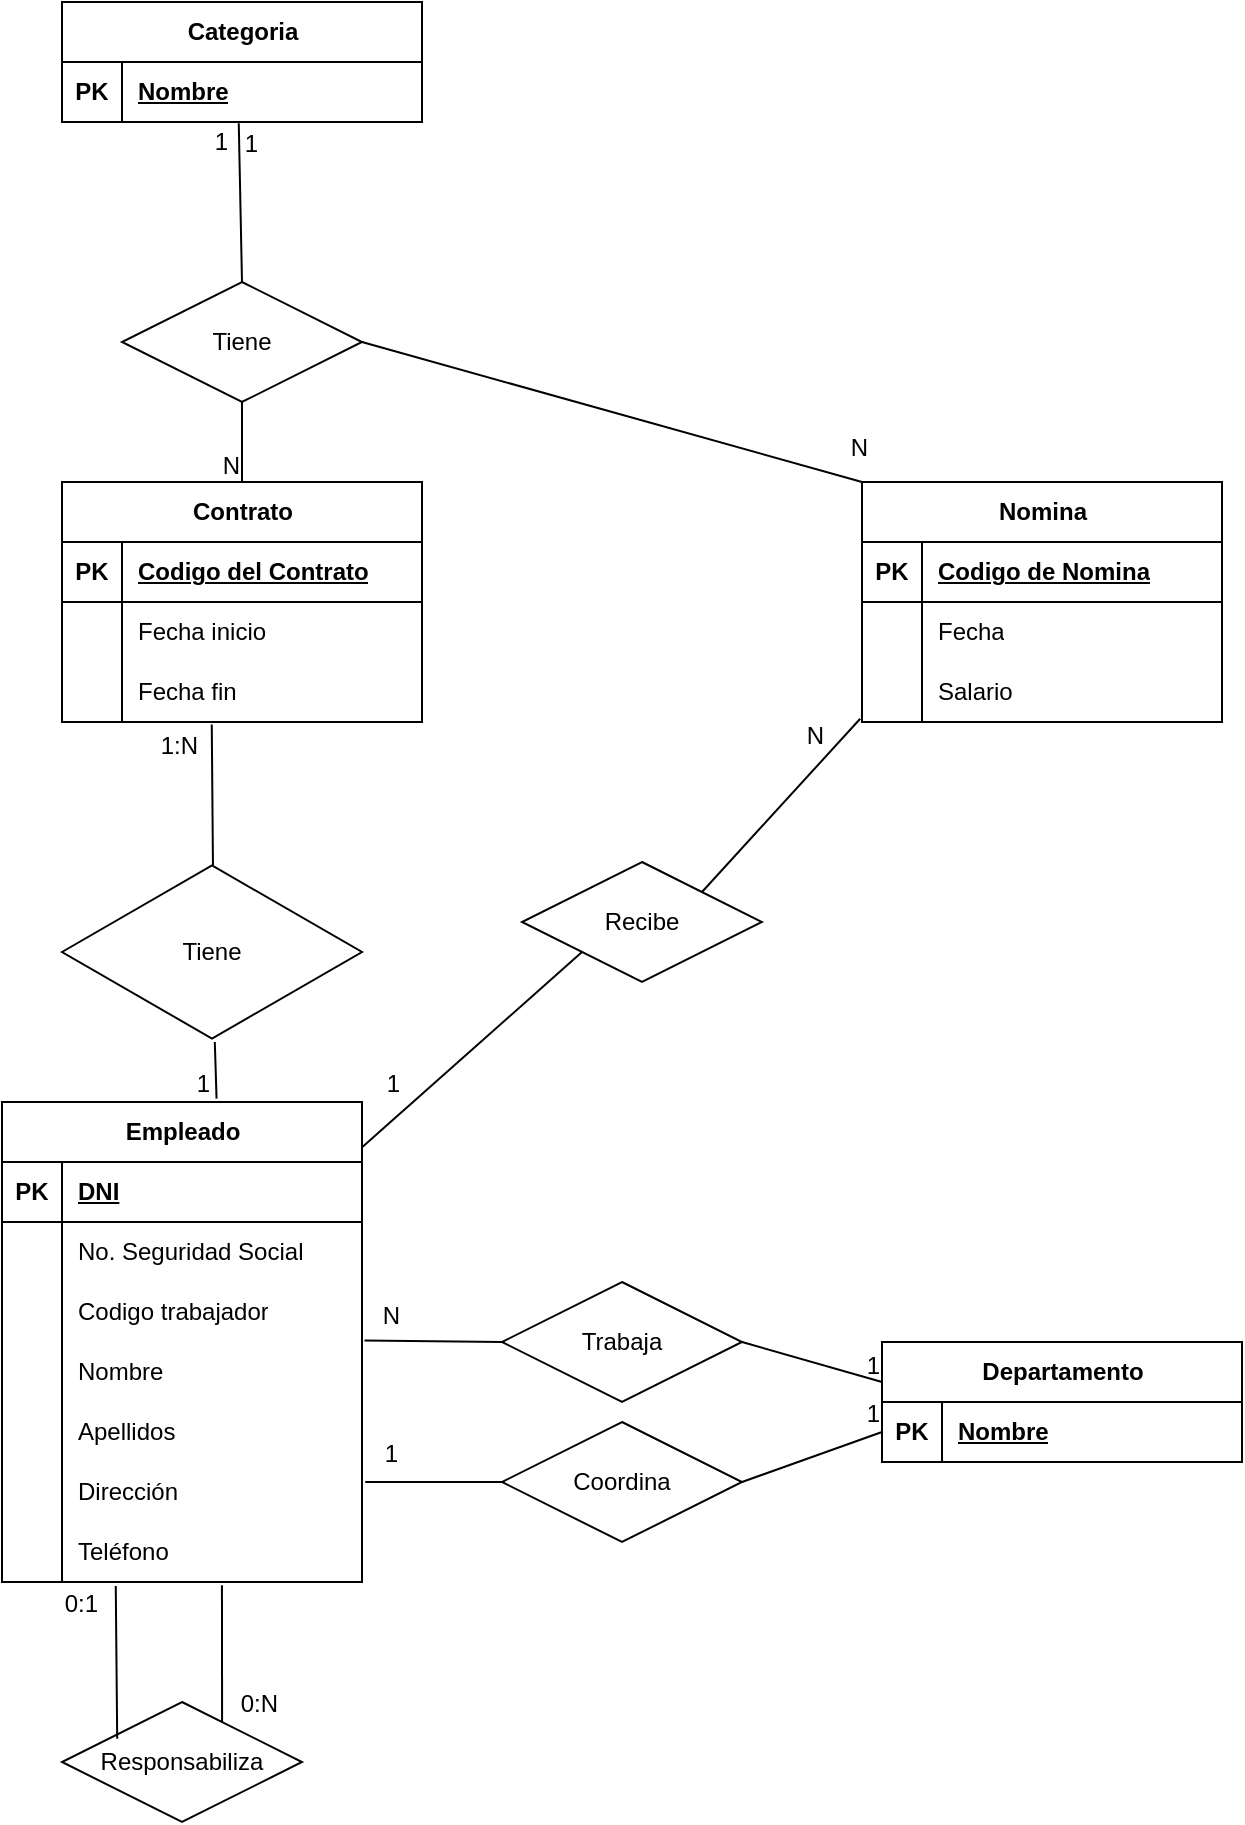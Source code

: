 <mxfile version="21.0.8" type="github">
  <diagram name="Página-1" id="8KKt6G1CIv87-5OnyRZG">
    <mxGraphModel dx="1430" dy="1944" grid="1" gridSize="10" guides="1" tooltips="1" connect="1" arrows="1" fold="1" page="1" pageScale="1" pageWidth="827" pageHeight="1169" math="0" shadow="0">
      <root>
        <mxCell id="0" />
        <mxCell id="1" parent="0" />
        <mxCell id="zrMCOAEATUfnwbdSrfln-1" value="Empleado" style="shape=table;startSize=30;container=1;collapsible=1;childLayout=tableLayout;fixedRows=1;rowLines=0;fontStyle=1;align=center;resizeLast=1;html=1;" parent="1" vertex="1">
          <mxGeometry x="50" y="160" width="180" height="240" as="geometry" />
        </mxCell>
        <mxCell id="zrMCOAEATUfnwbdSrfln-2" value="" style="shape=tableRow;horizontal=0;startSize=0;swimlaneHead=0;swimlaneBody=0;fillColor=none;collapsible=0;dropTarget=0;points=[[0,0.5],[1,0.5]];portConstraint=eastwest;top=0;left=0;right=0;bottom=1;" parent="zrMCOAEATUfnwbdSrfln-1" vertex="1">
          <mxGeometry y="30" width="180" height="30" as="geometry" />
        </mxCell>
        <mxCell id="zrMCOAEATUfnwbdSrfln-3" value="PK" style="shape=partialRectangle;connectable=0;fillColor=none;top=0;left=0;bottom=0;right=0;fontStyle=1;overflow=hidden;whiteSpace=wrap;html=1;" parent="zrMCOAEATUfnwbdSrfln-2" vertex="1">
          <mxGeometry width="30" height="30" as="geometry">
            <mxRectangle width="30" height="30" as="alternateBounds" />
          </mxGeometry>
        </mxCell>
        <mxCell id="zrMCOAEATUfnwbdSrfln-4" value="DNI" style="shape=partialRectangle;connectable=0;fillColor=none;top=0;left=0;bottom=0;right=0;align=left;spacingLeft=6;fontStyle=5;overflow=hidden;whiteSpace=wrap;html=1;" parent="zrMCOAEATUfnwbdSrfln-2" vertex="1">
          <mxGeometry x="30" width="150" height="30" as="geometry">
            <mxRectangle width="150" height="30" as="alternateBounds" />
          </mxGeometry>
        </mxCell>
        <mxCell id="zrMCOAEATUfnwbdSrfln-5" value="" style="shape=tableRow;horizontal=0;startSize=0;swimlaneHead=0;swimlaneBody=0;fillColor=none;collapsible=0;dropTarget=0;points=[[0,0.5],[1,0.5]];portConstraint=eastwest;top=0;left=0;right=0;bottom=0;" parent="zrMCOAEATUfnwbdSrfln-1" vertex="1">
          <mxGeometry y="60" width="180" height="30" as="geometry" />
        </mxCell>
        <mxCell id="zrMCOAEATUfnwbdSrfln-6" value="" style="shape=partialRectangle;connectable=0;fillColor=none;top=0;left=0;bottom=0;right=0;editable=1;overflow=hidden;whiteSpace=wrap;html=1;" parent="zrMCOAEATUfnwbdSrfln-5" vertex="1">
          <mxGeometry width="30" height="30" as="geometry">
            <mxRectangle width="30" height="30" as="alternateBounds" />
          </mxGeometry>
        </mxCell>
        <mxCell id="zrMCOAEATUfnwbdSrfln-7" value="No. Seguridad Social" style="shape=partialRectangle;connectable=0;fillColor=none;top=0;left=0;bottom=0;right=0;align=left;spacingLeft=6;overflow=hidden;whiteSpace=wrap;html=1;" parent="zrMCOAEATUfnwbdSrfln-5" vertex="1">
          <mxGeometry x="30" width="150" height="30" as="geometry">
            <mxRectangle width="150" height="30" as="alternateBounds" />
          </mxGeometry>
        </mxCell>
        <mxCell id="zrMCOAEATUfnwbdSrfln-8" value="" style="shape=tableRow;horizontal=0;startSize=0;swimlaneHead=0;swimlaneBody=0;fillColor=none;collapsible=0;dropTarget=0;points=[[0,0.5],[1,0.5]];portConstraint=eastwest;top=0;left=0;right=0;bottom=0;" parent="zrMCOAEATUfnwbdSrfln-1" vertex="1">
          <mxGeometry y="90" width="180" height="30" as="geometry" />
        </mxCell>
        <mxCell id="zrMCOAEATUfnwbdSrfln-9" value="" style="shape=partialRectangle;connectable=0;fillColor=none;top=0;left=0;bottom=0;right=0;editable=1;overflow=hidden;whiteSpace=wrap;html=1;" parent="zrMCOAEATUfnwbdSrfln-8" vertex="1">
          <mxGeometry width="30" height="30" as="geometry">
            <mxRectangle width="30" height="30" as="alternateBounds" />
          </mxGeometry>
        </mxCell>
        <mxCell id="zrMCOAEATUfnwbdSrfln-10" value="Codigo trabajador" style="shape=partialRectangle;connectable=0;fillColor=none;top=0;left=0;bottom=0;right=0;align=left;spacingLeft=6;overflow=hidden;whiteSpace=wrap;html=1;" parent="zrMCOAEATUfnwbdSrfln-8" vertex="1">
          <mxGeometry x="30" width="150" height="30" as="geometry">
            <mxRectangle width="150" height="30" as="alternateBounds" />
          </mxGeometry>
        </mxCell>
        <mxCell id="zrMCOAEATUfnwbdSrfln-11" value="" style="shape=tableRow;horizontal=0;startSize=0;swimlaneHead=0;swimlaneBody=0;fillColor=none;collapsible=0;dropTarget=0;points=[[0,0.5],[1,0.5]];portConstraint=eastwest;top=0;left=0;right=0;bottom=0;" parent="zrMCOAEATUfnwbdSrfln-1" vertex="1">
          <mxGeometry y="120" width="180" height="30" as="geometry" />
        </mxCell>
        <mxCell id="zrMCOAEATUfnwbdSrfln-12" value="" style="shape=partialRectangle;connectable=0;fillColor=none;top=0;left=0;bottom=0;right=0;editable=1;overflow=hidden;whiteSpace=wrap;html=1;" parent="zrMCOAEATUfnwbdSrfln-11" vertex="1">
          <mxGeometry width="30" height="30" as="geometry">
            <mxRectangle width="30" height="30" as="alternateBounds" />
          </mxGeometry>
        </mxCell>
        <mxCell id="zrMCOAEATUfnwbdSrfln-13" value="Nombre" style="shape=partialRectangle;connectable=0;fillColor=none;top=0;left=0;bottom=0;right=0;align=left;spacingLeft=6;overflow=hidden;whiteSpace=wrap;html=1;" parent="zrMCOAEATUfnwbdSrfln-11" vertex="1">
          <mxGeometry x="30" width="150" height="30" as="geometry">
            <mxRectangle width="150" height="30" as="alternateBounds" />
          </mxGeometry>
        </mxCell>
        <mxCell id="zrMCOAEATUfnwbdSrfln-20" value="" style="shape=tableRow;horizontal=0;startSize=0;swimlaneHead=0;swimlaneBody=0;fillColor=none;collapsible=0;dropTarget=0;points=[[0,0.5],[1,0.5]];portConstraint=eastwest;top=0;left=0;right=0;bottom=0;" parent="zrMCOAEATUfnwbdSrfln-1" vertex="1">
          <mxGeometry y="150" width="180" height="30" as="geometry" />
        </mxCell>
        <mxCell id="zrMCOAEATUfnwbdSrfln-21" value="" style="shape=partialRectangle;connectable=0;fillColor=none;top=0;left=0;bottom=0;right=0;editable=1;overflow=hidden;whiteSpace=wrap;html=1;" parent="zrMCOAEATUfnwbdSrfln-20" vertex="1">
          <mxGeometry width="30" height="30" as="geometry">
            <mxRectangle width="30" height="30" as="alternateBounds" />
          </mxGeometry>
        </mxCell>
        <mxCell id="zrMCOAEATUfnwbdSrfln-22" value="Apellidos" style="shape=partialRectangle;connectable=0;fillColor=none;top=0;left=0;bottom=0;right=0;align=left;spacingLeft=6;overflow=hidden;whiteSpace=wrap;html=1;" parent="zrMCOAEATUfnwbdSrfln-20" vertex="1">
          <mxGeometry x="30" width="150" height="30" as="geometry">
            <mxRectangle width="150" height="30" as="alternateBounds" />
          </mxGeometry>
        </mxCell>
        <mxCell id="zrMCOAEATUfnwbdSrfln-23" value="" style="shape=tableRow;horizontal=0;startSize=0;swimlaneHead=0;swimlaneBody=0;fillColor=none;collapsible=0;dropTarget=0;points=[[0,0.5],[1,0.5]];portConstraint=eastwest;top=0;left=0;right=0;bottom=0;" parent="zrMCOAEATUfnwbdSrfln-1" vertex="1">
          <mxGeometry y="180" width="180" height="30" as="geometry" />
        </mxCell>
        <mxCell id="zrMCOAEATUfnwbdSrfln-24" value="" style="shape=partialRectangle;connectable=0;fillColor=none;top=0;left=0;bottom=0;right=0;editable=1;overflow=hidden;whiteSpace=wrap;html=1;" parent="zrMCOAEATUfnwbdSrfln-23" vertex="1">
          <mxGeometry width="30" height="30" as="geometry">
            <mxRectangle width="30" height="30" as="alternateBounds" />
          </mxGeometry>
        </mxCell>
        <mxCell id="zrMCOAEATUfnwbdSrfln-25" value="Dirección" style="shape=partialRectangle;connectable=0;fillColor=none;top=0;left=0;bottom=0;right=0;align=left;spacingLeft=6;overflow=hidden;whiteSpace=wrap;html=1;" parent="zrMCOAEATUfnwbdSrfln-23" vertex="1">
          <mxGeometry x="30" width="150" height="30" as="geometry">
            <mxRectangle width="150" height="30" as="alternateBounds" />
          </mxGeometry>
        </mxCell>
        <mxCell id="zrMCOAEATUfnwbdSrfln-26" value="" style="shape=tableRow;horizontal=0;startSize=0;swimlaneHead=0;swimlaneBody=0;fillColor=none;collapsible=0;dropTarget=0;points=[[0,0.5],[1,0.5]];portConstraint=eastwest;top=0;left=0;right=0;bottom=0;" parent="zrMCOAEATUfnwbdSrfln-1" vertex="1">
          <mxGeometry y="210" width="180" height="30" as="geometry" />
        </mxCell>
        <mxCell id="zrMCOAEATUfnwbdSrfln-27" value="" style="shape=partialRectangle;connectable=0;fillColor=none;top=0;left=0;bottom=0;right=0;editable=1;overflow=hidden;whiteSpace=wrap;html=1;" parent="zrMCOAEATUfnwbdSrfln-26" vertex="1">
          <mxGeometry width="30" height="30" as="geometry">
            <mxRectangle width="30" height="30" as="alternateBounds" />
          </mxGeometry>
        </mxCell>
        <mxCell id="zrMCOAEATUfnwbdSrfln-28" value="Teléfono" style="shape=partialRectangle;connectable=0;fillColor=none;top=0;left=0;bottom=0;right=0;align=left;spacingLeft=6;overflow=hidden;whiteSpace=wrap;html=1;" parent="zrMCOAEATUfnwbdSrfln-26" vertex="1">
          <mxGeometry x="30" width="150" height="30" as="geometry">
            <mxRectangle width="150" height="30" as="alternateBounds" />
          </mxGeometry>
        </mxCell>
        <mxCell id="zrMCOAEATUfnwbdSrfln-29" value="Departamento" style="shape=table;startSize=30;container=1;collapsible=1;childLayout=tableLayout;fixedRows=1;rowLines=0;fontStyle=1;align=center;resizeLast=1;html=1;" parent="1" vertex="1">
          <mxGeometry x="490" y="280" width="180" height="60" as="geometry" />
        </mxCell>
        <mxCell id="zrMCOAEATUfnwbdSrfln-30" value="" style="shape=tableRow;horizontal=0;startSize=0;swimlaneHead=0;swimlaneBody=0;fillColor=none;collapsible=0;dropTarget=0;points=[[0,0.5],[1,0.5]];portConstraint=eastwest;top=0;left=0;right=0;bottom=1;" parent="zrMCOAEATUfnwbdSrfln-29" vertex="1">
          <mxGeometry y="30" width="180" height="30" as="geometry" />
        </mxCell>
        <mxCell id="zrMCOAEATUfnwbdSrfln-31" value="PK" style="shape=partialRectangle;connectable=0;fillColor=none;top=0;left=0;bottom=0;right=0;fontStyle=1;overflow=hidden;whiteSpace=wrap;html=1;" parent="zrMCOAEATUfnwbdSrfln-30" vertex="1">
          <mxGeometry width="30" height="30" as="geometry">
            <mxRectangle width="30" height="30" as="alternateBounds" />
          </mxGeometry>
        </mxCell>
        <mxCell id="zrMCOAEATUfnwbdSrfln-32" value="Nombre" style="shape=partialRectangle;connectable=0;fillColor=none;top=0;left=0;bottom=0;right=0;align=left;spacingLeft=6;fontStyle=5;overflow=hidden;whiteSpace=wrap;html=1;" parent="zrMCOAEATUfnwbdSrfln-30" vertex="1">
          <mxGeometry x="30" width="150" height="30" as="geometry">
            <mxRectangle width="150" height="30" as="alternateBounds" />
          </mxGeometry>
        </mxCell>
        <mxCell id="zrMCOAEATUfnwbdSrfln-42" value="Contrato" style="shape=table;startSize=30;container=1;collapsible=1;childLayout=tableLayout;fixedRows=1;rowLines=0;fontStyle=1;align=center;resizeLast=1;html=1;" parent="1" vertex="1">
          <mxGeometry x="80" y="-150" width="180" height="120" as="geometry" />
        </mxCell>
        <mxCell id="zrMCOAEATUfnwbdSrfln-43" value="" style="shape=tableRow;horizontal=0;startSize=0;swimlaneHead=0;swimlaneBody=0;fillColor=none;collapsible=0;dropTarget=0;points=[[0,0.5],[1,0.5]];portConstraint=eastwest;top=0;left=0;right=0;bottom=1;" parent="zrMCOAEATUfnwbdSrfln-42" vertex="1">
          <mxGeometry y="30" width="180" height="30" as="geometry" />
        </mxCell>
        <mxCell id="zrMCOAEATUfnwbdSrfln-44" value="PK" style="shape=partialRectangle;connectable=0;fillColor=none;top=0;left=0;bottom=0;right=0;fontStyle=1;overflow=hidden;whiteSpace=wrap;html=1;" parent="zrMCOAEATUfnwbdSrfln-43" vertex="1">
          <mxGeometry width="30" height="30" as="geometry">
            <mxRectangle width="30" height="30" as="alternateBounds" />
          </mxGeometry>
        </mxCell>
        <mxCell id="zrMCOAEATUfnwbdSrfln-45" value="Codigo del Contrato" style="shape=partialRectangle;connectable=0;fillColor=none;top=0;left=0;bottom=0;right=0;align=left;spacingLeft=6;fontStyle=5;overflow=hidden;whiteSpace=wrap;html=1;" parent="zrMCOAEATUfnwbdSrfln-43" vertex="1">
          <mxGeometry x="30" width="150" height="30" as="geometry">
            <mxRectangle width="150" height="30" as="alternateBounds" />
          </mxGeometry>
        </mxCell>
        <mxCell id="zrMCOAEATUfnwbdSrfln-46" value="" style="shape=tableRow;horizontal=0;startSize=0;swimlaneHead=0;swimlaneBody=0;fillColor=none;collapsible=0;dropTarget=0;points=[[0,0.5],[1,0.5]];portConstraint=eastwest;top=0;left=0;right=0;bottom=0;" parent="zrMCOAEATUfnwbdSrfln-42" vertex="1">
          <mxGeometry y="60" width="180" height="30" as="geometry" />
        </mxCell>
        <mxCell id="zrMCOAEATUfnwbdSrfln-47" value="" style="shape=partialRectangle;connectable=0;fillColor=none;top=0;left=0;bottom=0;right=0;editable=1;overflow=hidden;whiteSpace=wrap;html=1;" parent="zrMCOAEATUfnwbdSrfln-46" vertex="1">
          <mxGeometry width="30" height="30" as="geometry">
            <mxRectangle width="30" height="30" as="alternateBounds" />
          </mxGeometry>
        </mxCell>
        <mxCell id="zrMCOAEATUfnwbdSrfln-48" value="Fecha inicio" style="shape=partialRectangle;connectable=0;fillColor=none;top=0;left=0;bottom=0;right=0;align=left;spacingLeft=6;overflow=hidden;whiteSpace=wrap;html=1;" parent="zrMCOAEATUfnwbdSrfln-46" vertex="1">
          <mxGeometry x="30" width="150" height="30" as="geometry">
            <mxRectangle width="150" height="30" as="alternateBounds" />
          </mxGeometry>
        </mxCell>
        <mxCell id="zrMCOAEATUfnwbdSrfln-49" value="" style="shape=tableRow;horizontal=0;startSize=0;swimlaneHead=0;swimlaneBody=0;fillColor=none;collapsible=0;dropTarget=0;points=[[0,0.5],[1,0.5]];portConstraint=eastwest;top=0;left=0;right=0;bottom=0;" parent="zrMCOAEATUfnwbdSrfln-42" vertex="1">
          <mxGeometry y="90" width="180" height="30" as="geometry" />
        </mxCell>
        <mxCell id="zrMCOAEATUfnwbdSrfln-50" value="" style="shape=partialRectangle;connectable=0;fillColor=none;top=0;left=0;bottom=0;right=0;editable=1;overflow=hidden;whiteSpace=wrap;html=1;" parent="zrMCOAEATUfnwbdSrfln-49" vertex="1">
          <mxGeometry width="30" height="30" as="geometry">
            <mxRectangle width="30" height="30" as="alternateBounds" />
          </mxGeometry>
        </mxCell>
        <mxCell id="zrMCOAEATUfnwbdSrfln-51" value="Fecha fin" style="shape=partialRectangle;connectable=0;fillColor=none;top=0;left=0;bottom=0;right=0;align=left;spacingLeft=6;overflow=hidden;whiteSpace=wrap;html=1;" parent="zrMCOAEATUfnwbdSrfln-49" vertex="1">
          <mxGeometry x="30" width="150" height="30" as="geometry">
            <mxRectangle width="150" height="30" as="alternateBounds" />
          </mxGeometry>
        </mxCell>
        <mxCell id="zrMCOAEATUfnwbdSrfln-76" value="Responsabiliza" style="shape=rhombus;perimeter=rhombusPerimeter;whiteSpace=wrap;html=1;align=center;" parent="1" vertex="1">
          <mxGeometry x="80" y="460" width="120" height="60" as="geometry" />
        </mxCell>
        <mxCell id="zrMCOAEATUfnwbdSrfln-77" value="Trabaja" style="shape=rhombus;perimeter=rhombusPerimeter;whiteSpace=wrap;html=1;align=center;" parent="1" vertex="1">
          <mxGeometry x="300" y="250" width="120" height="60" as="geometry" />
        </mxCell>
        <mxCell id="zrMCOAEATUfnwbdSrfln-80" value="" style="endArrow=none;html=1;rounded=0;entryX=0;entryY=0.333;entryDx=0;entryDy=0;entryPerimeter=0;exitX=1;exitY=0.5;exitDx=0;exitDy=0;" parent="1" source="zrMCOAEATUfnwbdSrfln-77" target="zrMCOAEATUfnwbdSrfln-29" edge="1">
          <mxGeometry relative="1" as="geometry">
            <mxPoint x="310" y="270" as="sourcePoint" />
            <mxPoint x="470" y="270" as="targetPoint" />
          </mxGeometry>
        </mxCell>
        <mxCell id="zrMCOAEATUfnwbdSrfln-81" value="1" style="resizable=0;html=1;whiteSpace=wrap;align=right;verticalAlign=bottom;" parent="zrMCOAEATUfnwbdSrfln-80" connectable="0" vertex="1">
          <mxGeometry x="1" relative="1" as="geometry" />
        </mxCell>
        <mxCell id="zrMCOAEATUfnwbdSrfln-83" value="" style="endArrow=none;html=1;rounded=0;entryX=1.007;entryY=-0.027;entryDx=0;entryDy=0;entryPerimeter=0;exitX=0;exitY=0.5;exitDx=0;exitDy=0;" parent="1" source="zrMCOAEATUfnwbdSrfln-77" target="zrMCOAEATUfnwbdSrfln-11" edge="1">
          <mxGeometry relative="1" as="geometry">
            <mxPoint x="310" y="270" as="sourcePoint" />
            <mxPoint x="470" y="270" as="targetPoint" />
          </mxGeometry>
        </mxCell>
        <mxCell id="zrMCOAEATUfnwbdSrfln-84" value="N" style="resizable=0;html=1;whiteSpace=wrap;align=right;verticalAlign=bottom;" parent="zrMCOAEATUfnwbdSrfln-83" connectable="0" vertex="1">
          <mxGeometry x="1" relative="1" as="geometry">
            <mxPoint x="19" y="-4" as="offset" />
          </mxGeometry>
        </mxCell>
        <mxCell id="zrMCOAEATUfnwbdSrfln-85" value="" style="endArrow=none;html=1;rounded=0;exitX=0.23;exitY=0.307;exitDx=0;exitDy=0;entryX=0.316;entryY=1.067;entryDx=0;entryDy=0;entryPerimeter=0;exitPerimeter=0;" parent="1" source="zrMCOAEATUfnwbdSrfln-76" target="zrMCOAEATUfnwbdSrfln-26" edge="1">
          <mxGeometry relative="1" as="geometry">
            <mxPoint x="140.84" y="460" as="sourcePoint" />
            <mxPoint x="140" y="410" as="targetPoint" />
            <Array as="points" />
          </mxGeometry>
        </mxCell>
        <mxCell id="zrMCOAEATUfnwbdSrfln-86" value="0:1" style="resizable=0;html=1;whiteSpace=wrap;align=right;verticalAlign=bottom;" parent="zrMCOAEATUfnwbdSrfln-85" connectable="0" vertex="1">
          <mxGeometry x="1" relative="1" as="geometry">
            <mxPoint x="-7" y="18" as="offset" />
          </mxGeometry>
        </mxCell>
        <mxCell id="zrMCOAEATUfnwbdSrfln-87" value="" style="endArrow=none;html=1;rounded=0;exitX=0.667;exitY=0.167;exitDx=0;exitDy=0;exitPerimeter=0;entryX=0.611;entryY=1.053;entryDx=0;entryDy=0;entryPerimeter=0;" parent="1" source="zrMCOAEATUfnwbdSrfln-76" target="zrMCOAEATUfnwbdSrfln-26" edge="1">
          <mxGeometry relative="1" as="geometry">
            <mxPoint x="310" y="350" as="sourcePoint" />
            <mxPoint x="470" y="350" as="targetPoint" />
          </mxGeometry>
        </mxCell>
        <mxCell id="zrMCOAEATUfnwbdSrfln-88" value="0:N" style="resizable=0;html=1;whiteSpace=wrap;align=right;verticalAlign=bottom;" parent="zrMCOAEATUfnwbdSrfln-87" connectable="0" vertex="1">
          <mxGeometry x="1" relative="1" as="geometry">
            <mxPoint x="30" y="68" as="offset" />
          </mxGeometry>
        </mxCell>
        <mxCell id="zrMCOAEATUfnwbdSrfln-89" value="Coordina" style="shape=rhombus;perimeter=rhombusPerimeter;whiteSpace=wrap;html=1;align=center;" parent="1" vertex="1">
          <mxGeometry x="300" y="320" width="120" height="60" as="geometry" />
        </mxCell>
        <mxCell id="zrMCOAEATUfnwbdSrfln-90" value="" style="endArrow=none;html=1;rounded=0;entryX=1.009;entryY=0.333;entryDx=0;entryDy=0;entryPerimeter=0;" parent="1" target="zrMCOAEATUfnwbdSrfln-23" edge="1">
          <mxGeometry relative="1" as="geometry">
            <mxPoint x="300" y="350" as="sourcePoint" />
            <mxPoint x="470" y="350" as="targetPoint" />
          </mxGeometry>
        </mxCell>
        <mxCell id="zrMCOAEATUfnwbdSrfln-91" value="1" style="resizable=0;html=1;whiteSpace=wrap;align=right;verticalAlign=bottom;" parent="zrMCOAEATUfnwbdSrfln-90" connectable="0" vertex="1">
          <mxGeometry x="1" relative="1" as="geometry">
            <mxPoint x="18" y="-5" as="offset" />
          </mxGeometry>
        </mxCell>
        <mxCell id="zrMCOAEATUfnwbdSrfln-92" value="" style="endArrow=none;html=1;rounded=0;entryX=0;entryY=0.5;entryDx=0;entryDy=0;" parent="1" target="zrMCOAEATUfnwbdSrfln-30" edge="1">
          <mxGeometry relative="1" as="geometry">
            <mxPoint x="420" y="350" as="sourcePoint" />
            <mxPoint x="480" y="320" as="targetPoint" />
          </mxGeometry>
        </mxCell>
        <mxCell id="zrMCOAEATUfnwbdSrfln-93" value="1" style="resizable=0;html=1;whiteSpace=wrap;align=right;verticalAlign=bottom;" parent="zrMCOAEATUfnwbdSrfln-92" connectable="0" vertex="1">
          <mxGeometry x="1" relative="1" as="geometry" />
        </mxCell>
        <mxCell id="zrMCOAEATUfnwbdSrfln-94" value="Categoria" style="shape=table;startSize=30;container=1;collapsible=1;childLayout=tableLayout;fixedRows=1;rowLines=0;fontStyle=1;align=center;resizeLast=1;html=1;" parent="1" vertex="1">
          <mxGeometry x="80" y="-390" width="180" height="60" as="geometry" />
        </mxCell>
        <mxCell id="zrMCOAEATUfnwbdSrfln-95" value="" style="shape=tableRow;horizontal=0;startSize=0;swimlaneHead=0;swimlaneBody=0;fillColor=none;collapsible=0;dropTarget=0;points=[[0,0.5],[1,0.5]];portConstraint=eastwest;top=0;left=0;right=0;bottom=1;" parent="zrMCOAEATUfnwbdSrfln-94" vertex="1">
          <mxGeometry y="30" width="180" height="30" as="geometry" />
        </mxCell>
        <mxCell id="zrMCOAEATUfnwbdSrfln-96" value="PK" style="shape=partialRectangle;connectable=0;fillColor=none;top=0;left=0;bottom=0;right=0;fontStyle=1;overflow=hidden;whiteSpace=wrap;html=1;" parent="zrMCOAEATUfnwbdSrfln-95" vertex="1">
          <mxGeometry width="30" height="30" as="geometry">
            <mxRectangle width="30" height="30" as="alternateBounds" />
          </mxGeometry>
        </mxCell>
        <mxCell id="zrMCOAEATUfnwbdSrfln-97" value="Nombre" style="shape=partialRectangle;connectable=0;fillColor=none;top=0;left=0;bottom=0;right=0;align=left;spacingLeft=6;fontStyle=5;overflow=hidden;whiteSpace=wrap;html=1;" parent="zrMCOAEATUfnwbdSrfln-95" vertex="1">
          <mxGeometry x="30" width="150" height="30" as="geometry">
            <mxRectangle width="150" height="30" as="alternateBounds" />
          </mxGeometry>
        </mxCell>
        <mxCell id="zrMCOAEATUfnwbdSrfln-107" value="Tiene" style="html=1;whiteSpace=wrap;aspect=fixed;shape=isoRectangle;" parent="1" vertex="1">
          <mxGeometry x="80" y="40" width="150" height="90" as="geometry" />
        </mxCell>
        <mxCell id="zrMCOAEATUfnwbdSrfln-108" value="Tiene" style="shape=rhombus;perimeter=rhombusPerimeter;whiteSpace=wrap;html=1;align=center;" parent="1" vertex="1">
          <mxGeometry x="110" y="-250" width="120" height="60" as="geometry" />
        </mxCell>
        <mxCell id="zrMCOAEATUfnwbdSrfln-109" value="Nomina" style="shape=table;startSize=30;container=1;collapsible=1;childLayout=tableLayout;fixedRows=1;rowLines=0;fontStyle=1;align=center;resizeLast=1;html=1;" parent="1" vertex="1">
          <mxGeometry x="480" y="-150" width="180" height="120" as="geometry" />
        </mxCell>
        <mxCell id="zrMCOAEATUfnwbdSrfln-110" value="" style="shape=tableRow;horizontal=0;startSize=0;swimlaneHead=0;swimlaneBody=0;fillColor=none;collapsible=0;dropTarget=0;points=[[0,0.5],[1,0.5]];portConstraint=eastwest;top=0;left=0;right=0;bottom=1;" parent="zrMCOAEATUfnwbdSrfln-109" vertex="1">
          <mxGeometry y="30" width="180" height="30" as="geometry" />
        </mxCell>
        <mxCell id="zrMCOAEATUfnwbdSrfln-111" value="PK" style="shape=partialRectangle;connectable=0;fillColor=none;top=0;left=0;bottom=0;right=0;fontStyle=1;overflow=hidden;whiteSpace=wrap;html=1;" parent="zrMCOAEATUfnwbdSrfln-110" vertex="1">
          <mxGeometry width="30" height="30" as="geometry">
            <mxRectangle width="30" height="30" as="alternateBounds" />
          </mxGeometry>
        </mxCell>
        <mxCell id="zrMCOAEATUfnwbdSrfln-112" value="Codigo de Nomina" style="shape=partialRectangle;connectable=0;fillColor=none;top=0;left=0;bottom=0;right=0;align=left;spacingLeft=6;fontStyle=5;overflow=hidden;whiteSpace=wrap;html=1;" parent="zrMCOAEATUfnwbdSrfln-110" vertex="1">
          <mxGeometry x="30" width="150" height="30" as="geometry">
            <mxRectangle width="150" height="30" as="alternateBounds" />
          </mxGeometry>
        </mxCell>
        <mxCell id="zrMCOAEATUfnwbdSrfln-113" value="" style="shape=tableRow;horizontal=0;startSize=0;swimlaneHead=0;swimlaneBody=0;fillColor=none;collapsible=0;dropTarget=0;points=[[0,0.5],[1,0.5]];portConstraint=eastwest;top=0;left=0;right=0;bottom=0;" parent="zrMCOAEATUfnwbdSrfln-109" vertex="1">
          <mxGeometry y="60" width="180" height="30" as="geometry" />
        </mxCell>
        <mxCell id="zrMCOAEATUfnwbdSrfln-114" value="" style="shape=partialRectangle;connectable=0;fillColor=none;top=0;left=0;bottom=0;right=0;editable=1;overflow=hidden;whiteSpace=wrap;html=1;" parent="zrMCOAEATUfnwbdSrfln-113" vertex="1">
          <mxGeometry width="30" height="30" as="geometry">
            <mxRectangle width="30" height="30" as="alternateBounds" />
          </mxGeometry>
        </mxCell>
        <mxCell id="zrMCOAEATUfnwbdSrfln-115" value="Fecha" style="shape=partialRectangle;connectable=0;fillColor=none;top=0;left=0;bottom=0;right=0;align=left;spacingLeft=6;overflow=hidden;whiteSpace=wrap;html=1;" parent="zrMCOAEATUfnwbdSrfln-113" vertex="1">
          <mxGeometry x="30" width="150" height="30" as="geometry">
            <mxRectangle width="150" height="30" as="alternateBounds" />
          </mxGeometry>
        </mxCell>
        <mxCell id="zrMCOAEATUfnwbdSrfln-116" value="" style="shape=tableRow;horizontal=0;startSize=0;swimlaneHead=0;swimlaneBody=0;fillColor=none;collapsible=0;dropTarget=0;points=[[0,0.5],[1,0.5]];portConstraint=eastwest;top=0;left=0;right=0;bottom=0;" parent="zrMCOAEATUfnwbdSrfln-109" vertex="1">
          <mxGeometry y="90" width="180" height="30" as="geometry" />
        </mxCell>
        <mxCell id="zrMCOAEATUfnwbdSrfln-117" value="" style="shape=partialRectangle;connectable=0;fillColor=none;top=0;left=0;bottom=0;right=0;editable=1;overflow=hidden;whiteSpace=wrap;html=1;" parent="zrMCOAEATUfnwbdSrfln-116" vertex="1">
          <mxGeometry width="30" height="30" as="geometry">
            <mxRectangle width="30" height="30" as="alternateBounds" />
          </mxGeometry>
        </mxCell>
        <mxCell id="zrMCOAEATUfnwbdSrfln-118" value="Salario" style="shape=partialRectangle;connectable=0;fillColor=none;top=0;left=0;bottom=0;right=0;align=left;spacingLeft=6;overflow=hidden;whiteSpace=wrap;html=1;" parent="zrMCOAEATUfnwbdSrfln-116" vertex="1">
          <mxGeometry x="30" width="150" height="30" as="geometry">
            <mxRectangle width="150" height="30" as="alternateBounds" />
          </mxGeometry>
        </mxCell>
        <mxCell id="zrMCOAEATUfnwbdSrfln-122" value="Recibe" style="shape=rhombus;perimeter=rhombusPerimeter;whiteSpace=wrap;html=1;align=center;" parent="1" vertex="1">
          <mxGeometry x="310" y="40" width="120" height="60" as="geometry" />
        </mxCell>
        <mxCell id="zrMCOAEATUfnwbdSrfln-123" value="" style="endArrow=none;html=1;rounded=0;exitX=0.496;exitY=0.019;exitDx=0;exitDy=0;exitPerimeter=0;entryX=0.416;entryY=1.041;entryDx=0;entryDy=0;entryPerimeter=0;" parent="1" target="zrMCOAEATUfnwbdSrfln-49" edge="1">
          <mxGeometry relative="1" as="geometry">
            <mxPoint x="155.48" y="41.71" as="sourcePoint" />
            <mxPoint x="154.52" y="1.23" as="targetPoint" />
          </mxGeometry>
        </mxCell>
        <mxCell id="zrMCOAEATUfnwbdSrfln-124" value="1:N" style="resizable=0;html=1;whiteSpace=wrap;align=right;verticalAlign=bottom;" parent="zrMCOAEATUfnwbdSrfln-123" connectable="0" vertex="1">
          <mxGeometry x="1" relative="1" as="geometry">
            <mxPoint x="-5" y="19" as="offset" />
          </mxGeometry>
        </mxCell>
        <mxCell id="zrMCOAEATUfnwbdSrfln-125" value="" style="endArrow=none;html=1;rounded=0;entryX=0.596;entryY=-0.007;entryDx=0;entryDy=0;entryPerimeter=0;" parent="1" source="zrMCOAEATUfnwbdSrfln-107" target="zrMCOAEATUfnwbdSrfln-1" edge="1">
          <mxGeometry relative="1" as="geometry">
            <mxPoint x="260" y="40" as="sourcePoint" />
            <mxPoint x="420" y="40" as="targetPoint" />
          </mxGeometry>
        </mxCell>
        <mxCell id="zrMCOAEATUfnwbdSrfln-126" value="1" style="resizable=0;html=1;whiteSpace=wrap;align=right;verticalAlign=bottom;" parent="zrMCOAEATUfnwbdSrfln-125" connectable="0" vertex="1">
          <mxGeometry x="1" relative="1" as="geometry">
            <mxPoint x="-2" y="1" as="offset" />
          </mxGeometry>
        </mxCell>
        <mxCell id="zrMCOAEATUfnwbdSrfln-128" value="" style="endArrow=none;html=1;rounded=0;entryX=0.491;entryY=1.02;entryDx=0;entryDy=0;entryPerimeter=0;exitX=0.5;exitY=0;exitDx=0;exitDy=0;" parent="1" source="zrMCOAEATUfnwbdSrfln-108" target="zrMCOAEATUfnwbdSrfln-95" edge="1">
          <mxGeometry relative="1" as="geometry">
            <mxPoint x="260" y="-200" as="sourcePoint" />
            <mxPoint x="169.82" y="-299.07" as="targetPoint" />
          </mxGeometry>
        </mxCell>
        <mxCell id="zrMCOAEATUfnwbdSrfln-129" value="1" style="resizable=0;html=1;whiteSpace=wrap;align=right;verticalAlign=bottom;" parent="zrMCOAEATUfnwbdSrfln-128" connectable="0" vertex="1">
          <mxGeometry x="1" relative="1" as="geometry">
            <mxPoint x="-4" y="18" as="offset" />
          </mxGeometry>
        </mxCell>
        <mxCell id="zrMCOAEATUfnwbdSrfln-130" value="" style="endArrow=none;html=1;rounded=0;entryX=0.5;entryY=0;entryDx=0;entryDy=0;exitX=0.5;exitY=1;exitDx=0;exitDy=0;" parent="1" source="zrMCOAEATUfnwbdSrfln-108" target="zrMCOAEATUfnwbdSrfln-42" edge="1">
          <mxGeometry relative="1" as="geometry">
            <mxPoint x="260" y="-200" as="sourcePoint" />
            <mxPoint x="420" y="-200" as="targetPoint" />
          </mxGeometry>
        </mxCell>
        <mxCell id="zrMCOAEATUfnwbdSrfln-131" value="N" style="resizable=0;html=1;whiteSpace=wrap;align=right;verticalAlign=bottom;" parent="zrMCOAEATUfnwbdSrfln-130" connectable="0" vertex="1">
          <mxGeometry x="1" relative="1" as="geometry" />
        </mxCell>
        <mxCell id="zrMCOAEATUfnwbdSrfln-132" value="" style="endArrow=none;html=1;rounded=0;entryX=-0.005;entryY=0.946;entryDx=0;entryDy=0;entryPerimeter=0;exitX=1;exitY=0;exitDx=0;exitDy=0;" parent="1" source="zrMCOAEATUfnwbdSrfln-122" target="zrMCOAEATUfnwbdSrfln-116" edge="1">
          <mxGeometry relative="1" as="geometry">
            <mxPoint x="260" y="40" as="sourcePoint" />
            <mxPoint x="420" y="40" as="targetPoint" />
          </mxGeometry>
        </mxCell>
        <mxCell id="zrMCOAEATUfnwbdSrfln-133" value="N" style="resizable=0;html=1;whiteSpace=wrap;align=right;verticalAlign=bottom;" parent="zrMCOAEATUfnwbdSrfln-132" connectable="0" vertex="1">
          <mxGeometry x="1" relative="1" as="geometry">
            <mxPoint x="-17" y="17" as="offset" />
          </mxGeometry>
        </mxCell>
        <mxCell id="zrMCOAEATUfnwbdSrfln-134" value="" style="endArrow=none;html=1;rounded=0;entryX=1.001;entryY=0.094;entryDx=0;entryDy=0;entryPerimeter=0;exitX=0;exitY=1;exitDx=0;exitDy=0;" parent="1" source="zrMCOAEATUfnwbdSrfln-122" target="zrMCOAEATUfnwbdSrfln-1" edge="1">
          <mxGeometry relative="1" as="geometry">
            <mxPoint x="260" y="40" as="sourcePoint" />
            <mxPoint x="420" y="40" as="targetPoint" />
          </mxGeometry>
        </mxCell>
        <mxCell id="zrMCOAEATUfnwbdSrfln-135" value="1" style="resizable=0;html=1;whiteSpace=wrap;align=right;verticalAlign=bottom;" parent="zrMCOAEATUfnwbdSrfln-134" connectable="0" vertex="1">
          <mxGeometry x="1" relative="1" as="geometry">
            <mxPoint x="20" y="-23" as="offset" />
          </mxGeometry>
        </mxCell>
        <mxCell id="zrMCOAEATUfnwbdSrfln-137" value="" style="endArrow=none;html=1;rounded=0;entryX=0;entryY=0;entryDx=0;entryDy=0;exitX=1;exitY=0.5;exitDx=0;exitDy=0;" parent="1" source="zrMCOAEATUfnwbdSrfln-108" target="zrMCOAEATUfnwbdSrfln-109" edge="1">
          <mxGeometry relative="1" as="geometry">
            <mxPoint x="402.972" y="-201.486" as="sourcePoint" />
            <mxPoint x="420" y="-150" as="targetPoint" />
          </mxGeometry>
        </mxCell>
        <mxCell id="zrMCOAEATUfnwbdSrfln-138" value="N" style="resizable=0;html=1;whiteSpace=wrap;align=right;verticalAlign=bottom;" parent="zrMCOAEATUfnwbdSrfln-137" connectable="0" vertex="1">
          <mxGeometry x="1" relative="1" as="geometry">
            <mxPoint x="5" y="-8" as="offset" />
          </mxGeometry>
        </mxCell>
        <mxCell id="RzdDgr14yFbDIrhOqRcm-2" value="1" style="resizable=0;html=1;whiteSpace=wrap;align=right;verticalAlign=bottom;" connectable="0" vertex="1" parent="1">
          <mxGeometry x="179.997" y="-310.002" as="geometry" />
        </mxCell>
      </root>
    </mxGraphModel>
  </diagram>
</mxfile>

